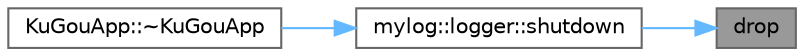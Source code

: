 digraph "drop"
{
 // LATEX_PDF_SIZE
  bgcolor="transparent";
  edge [fontname=Helvetica,fontsize=10,labelfontname=Helvetica,labelfontsize=10];
  node [fontname=Helvetica,fontsize=10,shape=box,height=0.2,width=0.4];
  rankdir="RL";
  Node1 [id="Node000001",label="drop",height=0.2,width=0.4,color="gray40", fillcolor="grey60", style="filled", fontcolor="black",tooltip=" "];
  Node1 -> Node2 [id="edge1_Node000001_Node000002",dir="back",color="steelblue1",style="solid",tooltip=" "];
  Node2 [id="Node000002",label="mylog::logger::shutdown",height=0.2,width=0.4,color="grey40", fillcolor="white", style="filled",URL="$classmylog_1_1logger.html#a7861ee1569802186a619778efc85af13",tooltip=" "];
  Node2 -> Node3 [id="edge2_Node000002_Node000003",dir="back",color="steelblue1",style="solid",tooltip=" "];
  Node3 [id="Node000003",label="KuGouApp::~KuGouApp",height=0.2,width=0.4,color="grey40", fillcolor="white", style="filled",URL="$class_ku_gou_app.html#a7badc0a95f3e23bbb8bbd97fe12a3912",tooltip="析构函数"];
}
